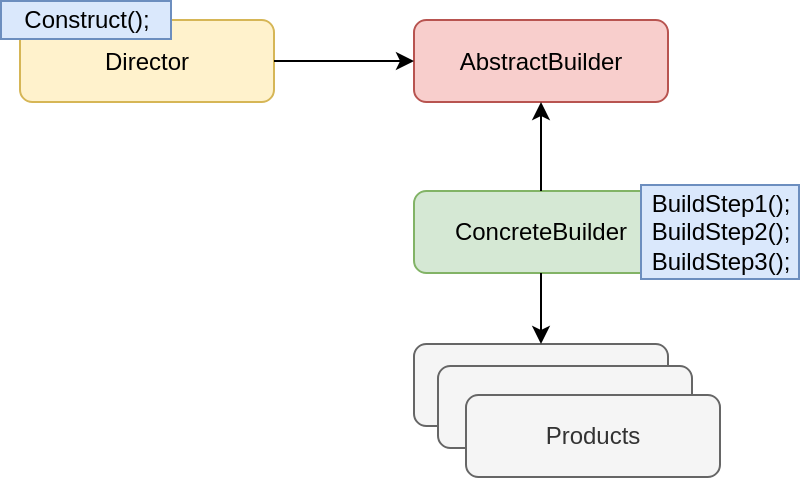 <mxfile version="12.2.6" type="device" pages="1"><diagram id="WF5WpGERYniHpvfxtu19" name="Page-1"><mxGraphModel dx="998" dy="548" grid="0" gridSize="10" guides="1" tooltips="1" connect="1" arrows="1" fold="1" page="1" pageScale="1" pageWidth="850" pageHeight="1100" math="0" shadow="0"><root><mxCell id="0"/><mxCell id="1" parent="0"/><mxCell id="PiRu6VHVxGB4EpIEf-PP-2" value="Director" style="rounded=1;whiteSpace=wrap;html=1;fillColor=#fff2cc;strokeColor=#d6b656;" vertex="1" parent="1"><mxGeometry x="48" y="81" width="127" height="41" as="geometry"/></mxCell><mxCell id="PiRu6VHVxGB4EpIEf-PP-3" value="AbstractBuilder" style="rounded=1;whiteSpace=wrap;html=1;fillColor=#f8cecc;strokeColor=#b85450;" vertex="1" parent="1"><mxGeometry x="245" y="81" width="127" height="41" as="geometry"/></mxCell><mxCell id="PiRu6VHVxGB4EpIEf-PP-4" value="ConcreteBuilder" style="rounded=1;whiteSpace=wrap;html=1;fillColor=#d5e8d4;strokeColor=#82b366;" vertex="1" parent="1"><mxGeometry x="245" y="166.5" width="127" height="41" as="geometry"/></mxCell><mxCell id="PiRu6VHVxGB4EpIEf-PP-5" value="Director" style="rounded=1;whiteSpace=wrap;html=1;fillColor=#f5f5f5;strokeColor=#666666;fontColor=#333333;" vertex="1" parent="1"><mxGeometry x="245" y="243" width="127" height="41" as="geometry"/></mxCell><mxCell id="PiRu6VHVxGB4EpIEf-PP-6" value="Director" style="rounded=1;whiteSpace=wrap;html=1;fillColor=#f5f5f5;strokeColor=#666666;fontColor=#333333;" vertex="1" parent="1"><mxGeometry x="257" y="254" width="127" height="41" as="geometry"/></mxCell><mxCell id="PiRu6VHVxGB4EpIEf-PP-7" value="Products" style="rounded=1;whiteSpace=wrap;html=1;fillColor=#f5f5f5;strokeColor=#666666;fontColor=#333333;" vertex="1" parent="1"><mxGeometry x="271" y="268.5" width="127" height="41" as="geometry"/></mxCell><mxCell id="PiRu6VHVxGB4EpIEf-PP-8" value="" style="endArrow=classic;html=1;entryX=0;entryY=0.5;entryDx=0;entryDy=0;exitX=1;exitY=0.5;exitDx=0;exitDy=0;" edge="1" parent="1" source="PiRu6VHVxGB4EpIEf-PP-2" target="PiRu6VHVxGB4EpIEf-PP-3"><mxGeometry width="50" height="50" relative="1" as="geometry"><mxPoint x="48" y="546" as="sourcePoint"/><mxPoint x="98" y="496" as="targetPoint"/></mxGeometry></mxCell><mxCell id="PiRu6VHVxGB4EpIEf-PP-9" value="" style="endArrow=classic;html=1;entryX=0.5;entryY=1;entryDx=0;entryDy=0;exitX=0.5;exitY=0;exitDx=0;exitDy=0;" edge="1" parent="1" source="PiRu6VHVxGB4EpIEf-PP-4" target="PiRu6VHVxGB4EpIEf-PP-3"><mxGeometry width="50" height="50" relative="1" as="geometry"><mxPoint x="48" y="546" as="sourcePoint"/><mxPoint x="98" y="496" as="targetPoint"/></mxGeometry></mxCell><mxCell id="PiRu6VHVxGB4EpIEf-PP-10" value="" style="endArrow=classic;html=1;exitX=0.5;exitY=1;exitDx=0;exitDy=0;entryX=0.5;entryY=0;entryDx=0;entryDy=0;" edge="1" parent="1" source="PiRu6VHVxGB4EpIEf-PP-4" target="PiRu6VHVxGB4EpIEf-PP-5"><mxGeometry width="50" height="50" relative="1" as="geometry"><mxPoint x="48" y="546" as="sourcePoint"/><mxPoint x="98" y="496" as="targetPoint"/></mxGeometry></mxCell><mxCell id="PiRu6VHVxGB4EpIEf-PP-11" value="Construct();" style="rounded=0;whiteSpace=wrap;html=1;fillColor=#dae8fc;strokeColor=#6c8ebf;" vertex="1" parent="1"><mxGeometry x="38.5" y="71.5" width="85" height="19" as="geometry"/></mxCell><mxCell id="PiRu6VHVxGB4EpIEf-PP-12" value="BuildStep1();&lt;br&gt;BuildStep2();&lt;br&gt;BuildStep3();" style="rounded=0;whiteSpace=wrap;html=1;fillColor=#dae8fc;strokeColor=#6c8ebf;" vertex="1" parent="1"><mxGeometry x="358.5" y="163.5" width="79" height="47" as="geometry"/></mxCell></root></mxGraphModel></diagram></mxfile>